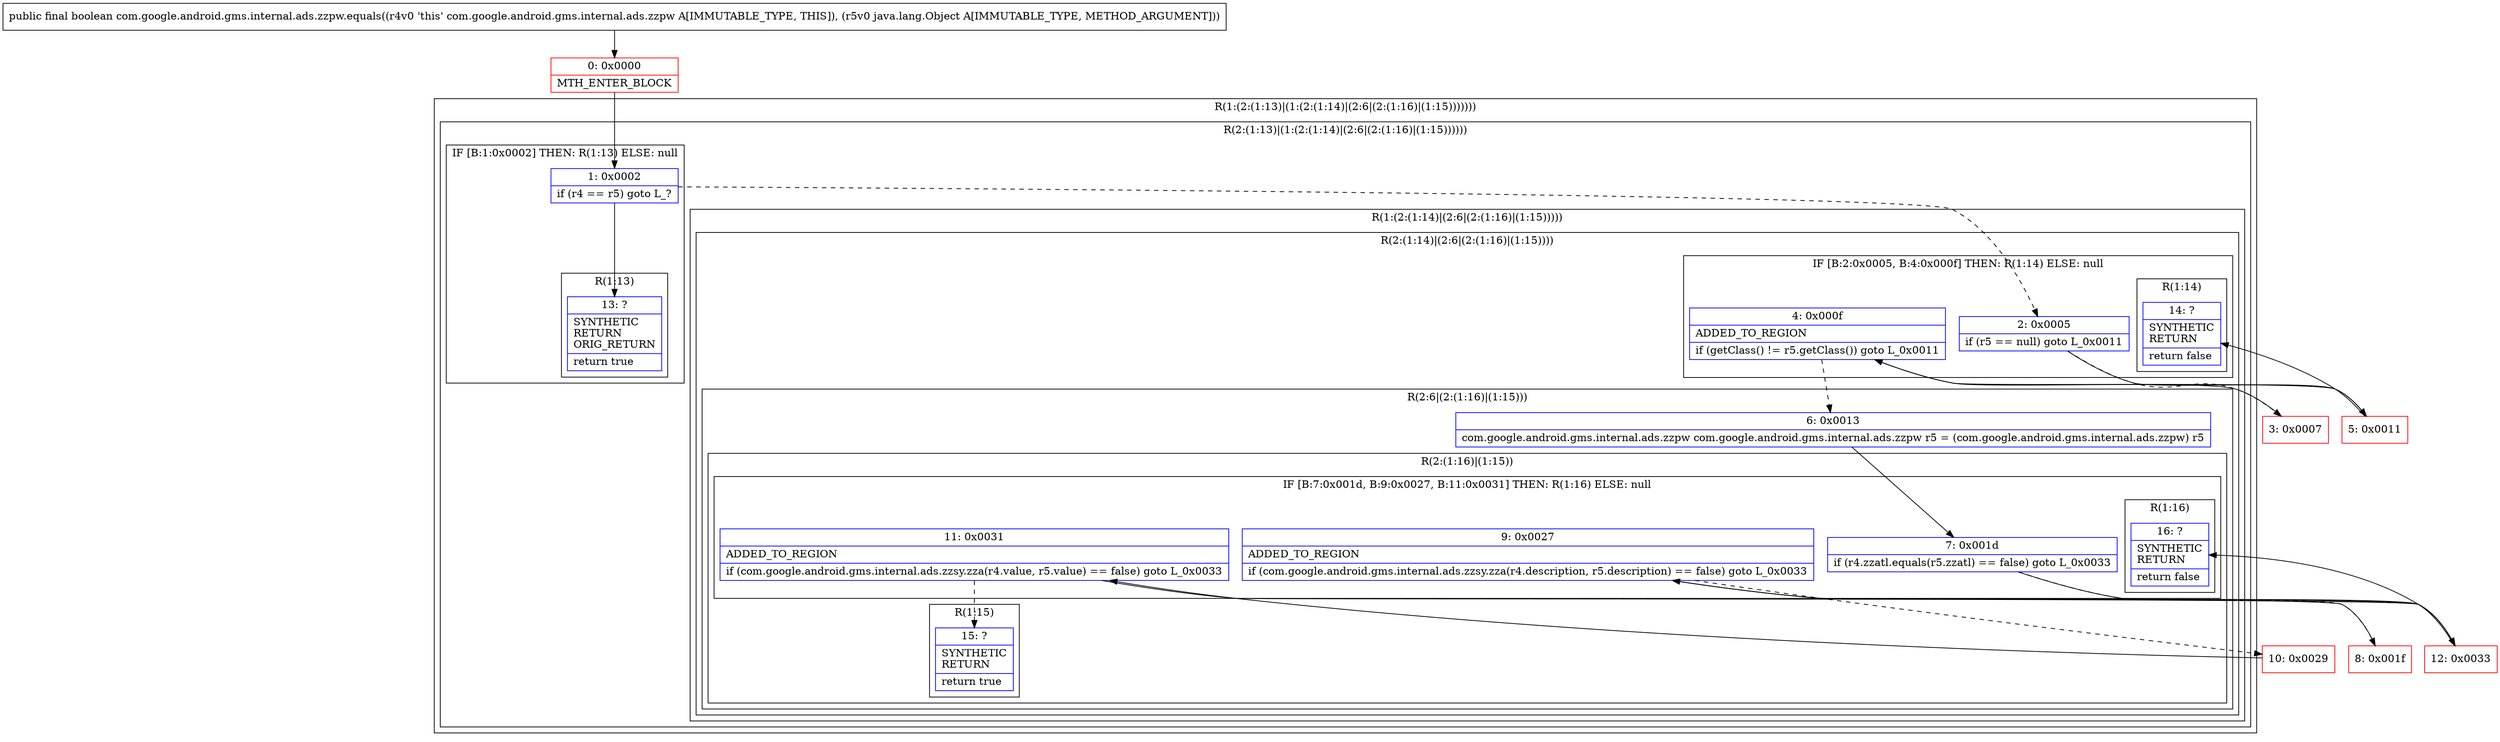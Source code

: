 digraph "CFG forcom.google.android.gms.internal.ads.zzpw.equals(Ljava\/lang\/Object;)Z" {
subgraph cluster_Region_526640632 {
label = "R(1:(2:(1:13)|(1:(2:(1:14)|(2:6|(2:(1:16)|(1:15)))))))";
node [shape=record,color=blue];
subgraph cluster_Region_1325595990 {
label = "R(2:(1:13)|(1:(2:(1:14)|(2:6|(2:(1:16)|(1:15))))))";
node [shape=record,color=blue];
subgraph cluster_IfRegion_1317069478 {
label = "IF [B:1:0x0002] THEN: R(1:13) ELSE: null";
node [shape=record,color=blue];
Node_1 [shape=record,label="{1\:\ 0x0002|if (r4 == r5) goto L_?\l}"];
subgraph cluster_Region_408112985 {
label = "R(1:13)";
node [shape=record,color=blue];
Node_13 [shape=record,label="{13\:\ ?|SYNTHETIC\lRETURN\lORIG_RETURN\l|return true\l}"];
}
}
subgraph cluster_Region_413083022 {
label = "R(1:(2:(1:14)|(2:6|(2:(1:16)|(1:15)))))";
node [shape=record,color=blue];
subgraph cluster_Region_1076859782 {
label = "R(2:(1:14)|(2:6|(2:(1:16)|(1:15))))";
node [shape=record,color=blue];
subgraph cluster_IfRegion_158584055 {
label = "IF [B:2:0x0005, B:4:0x000f] THEN: R(1:14) ELSE: null";
node [shape=record,color=blue];
Node_2 [shape=record,label="{2\:\ 0x0005|if (r5 == null) goto L_0x0011\l}"];
Node_4 [shape=record,label="{4\:\ 0x000f|ADDED_TO_REGION\l|if (getClass() != r5.getClass()) goto L_0x0011\l}"];
subgraph cluster_Region_198730503 {
label = "R(1:14)";
node [shape=record,color=blue];
Node_14 [shape=record,label="{14\:\ ?|SYNTHETIC\lRETURN\l|return false\l}"];
}
}
subgraph cluster_Region_385284969 {
label = "R(2:6|(2:(1:16)|(1:15)))";
node [shape=record,color=blue];
Node_6 [shape=record,label="{6\:\ 0x0013|com.google.android.gms.internal.ads.zzpw com.google.android.gms.internal.ads.zzpw r5 = (com.google.android.gms.internal.ads.zzpw) r5\l}"];
subgraph cluster_Region_1779078311 {
label = "R(2:(1:16)|(1:15))";
node [shape=record,color=blue];
subgraph cluster_IfRegion_376531465 {
label = "IF [B:7:0x001d, B:9:0x0027, B:11:0x0031] THEN: R(1:16) ELSE: null";
node [shape=record,color=blue];
Node_7 [shape=record,label="{7\:\ 0x001d|if (r4.zzatl.equals(r5.zzatl) == false) goto L_0x0033\l}"];
Node_9 [shape=record,label="{9\:\ 0x0027|ADDED_TO_REGION\l|if (com.google.android.gms.internal.ads.zzsy.zza(r4.description, r5.description) == false) goto L_0x0033\l}"];
Node_11 [shape=record,label="{11\:\ 0x0031|ADDED_TO_REGION\l|if (com.google.android.gms.internal.ads.zzsy.zza(r4.value, r5.value) == false) goto L_0x0033\l}"];
subgraph cluster_Region_1443207619 {
label = "R(1:16)";
node [shape=record,color=blue];
Node_16 [shape=record,label="{16\:\ ?|SYNTHETIC\lRETURN\l|return false\l}"];
}
}
subgraph cluster_Region_1099363200 {
label = "R(1:15)";
node [shape=record,color=blue];
Node_15 [shape=record,label="{15\:\ ?|SYNTHETIC\lRETURN\l|return true\l}"];
}
}
}
}
}
}
}
Node_0 [shape=record,color=red,label="{0\:\ 0x0000|MTH_ENTER_BLOCK\l}"];
Node_3 [shape=record,color=red,label="{3\:\ 0x0007}"];
Node_5 [shape=record,color=red,label="{5\:\ 0x0011}"];
Node_8 [shape=record,color=red,label="{8\:\ 0x001f}"];
Node_10 [shape=record,color=red,label="{10\:\ 0x0029}"];
Node_12 [shape=record,color=red,label="{12\:\ 0x0033}"];
MethodNode[shape=record,label="{public final boolean com.google.android.gms.internal.ads.zzpw.equals((r4v0 'this' com.google.android.gms.internal.ads.zzpw A[IMMUTABLE_TYPE, THIS]), (r5v0 java.lang.Object A[IMMUTABLE_TYPE, METHOD_ARGUMENT])) }"];
MethodNode -> Node_0;
Node_1 -> Node_2[style=dashed];
Node_1 -> Node_13;
Node_2 -> Node_3[style=dashed];
Node_2 -> Node_5;
Node_4 -> Node_5;
Node_4 -> Node_6[style=dashed];
Node_6 -> Node_7;
Node_7 -> Node_8[style=dashed];
Node_7 -> Node_12;
Node_9 -> Node_10[style=dashed];
Node_9 -> Node_12;
Node_11 -> Node_12;
Node_11 -> Node_15[style=dashed];
Node_0 -> Node_1;
Node_3 -> Node_4;
Node_5 -> Node_14;
Node_8 -> Node_9;
Node_10 -> Node_11;
Node_12 -> Node_16;
}

